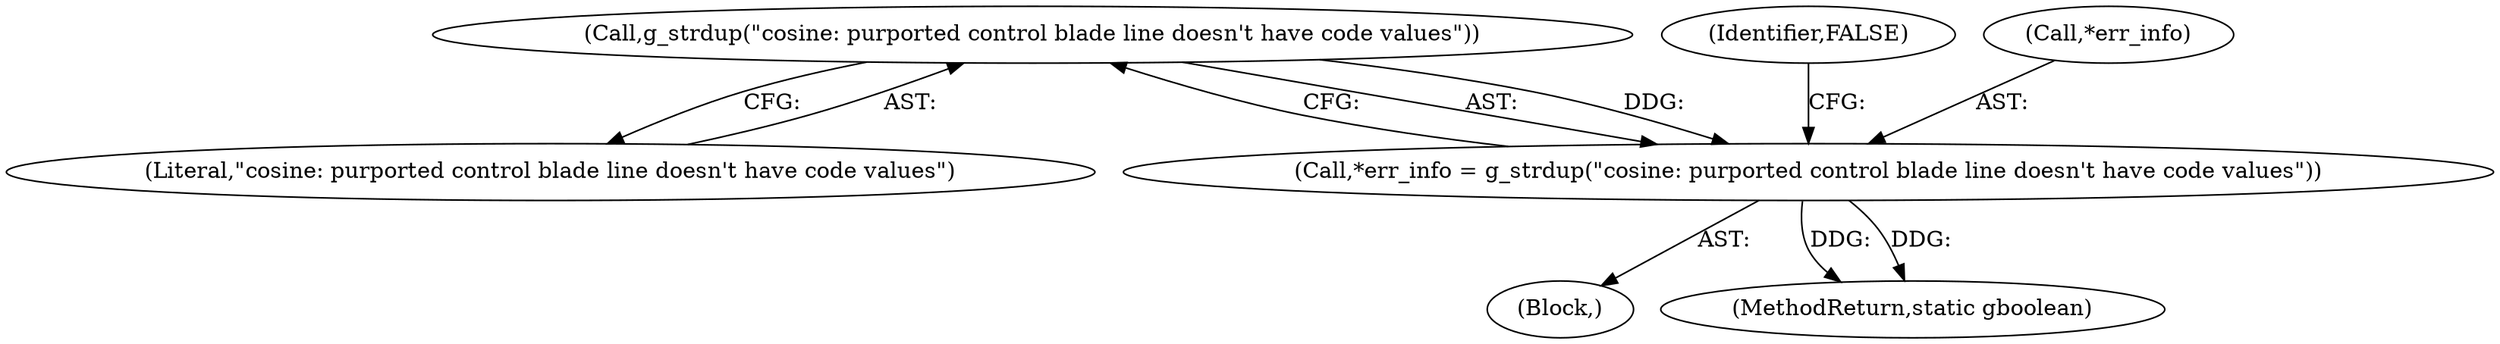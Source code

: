 digraph "0_wireshark_f5ec0afb766f19519ea9623152cca3bbe2229500_2@API" {
"1000222" [label="(Call,g_strdup(\"cosine: purported control blade line doesn't have code values\"))"];
"1000219" [label="(Call,*err_info = g_strdup(\"cosine: purported control blade line doesn't have code values\"))"];
"1000214" [label="(Block,)"];
"1000225" [label="(Identifier,FALSE)"];
"1000220" [label="(Call,*err_info)"];
"1000578" [label="(MethodReturn,static gboolean)"];
"1000223" [label="(Literal,\"cosine: purported control blade line doesn't have code values\")"];
"1000219" [label="(Call,*err_info = g_strdup(\"cosine: purported control blade line doesn't have code values\"))"];
"1000222" [label="(Call,g_strdup(\"cosine: purported control blade line doesn't have code values\"))"];
"1000222" -> "1000219"  [label="AST: "];
"1000222" -> "1000223"  [label="CFG: "];
"1000223" -> "1000222"  [label="AST: "];
"1000219" -> "1000222"  [label="CFG: "];
"1000222" -> "1000219"  [label="DDG: "];
"1000219" -> "1000214"  [label="AST: "];
"1000220" -> "1000219"  [label="AST: "];
"1000225" -> "1000219"  [label="CFG: "];
"1000219" -> "1000578"  [label="DDG: "];
"1000219" -> "1000578"  [label="DDG: "];
}
